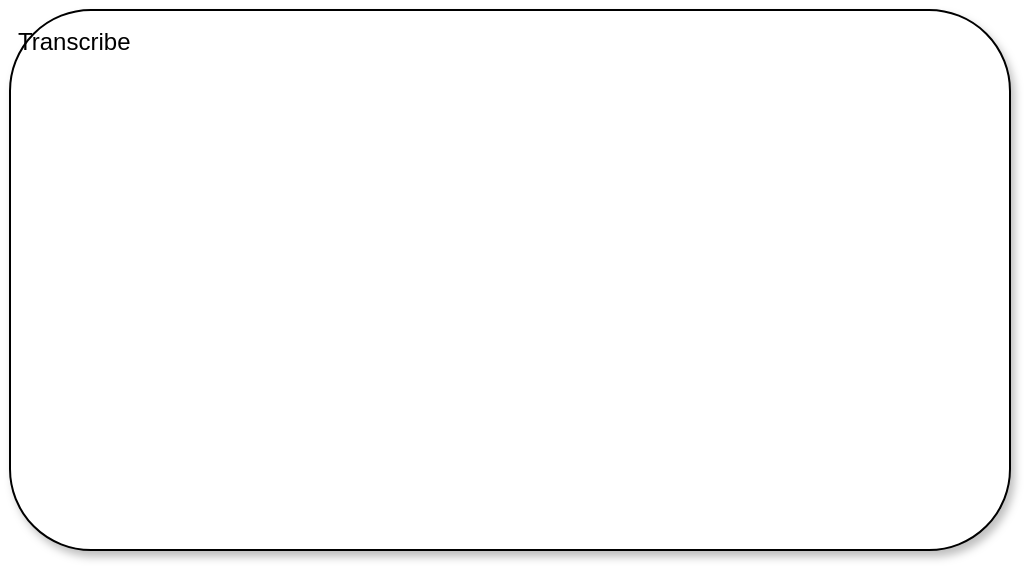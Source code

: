 <mxfile version="16.6.8"><diagram id="rgD_vVLhAO7RHr5sDM_N" name="Page-1"><mxGraphModel dx="981" dy="558" grid="1" gridSize="10" guides="1" tooltips="1" connect="1" arrows="1" fold="1" page="1" pageScale="1" pageWidth="850" pageHeight="1100" math="0" shadow="0"><root><mxCell id="0"/><mxCell id="1" parent="0"/><mxCell id="iPiulVMZDk8mnVfOqB6E-11" value="Transcribe" style="rounded=1;whiteSpace=wrap;html=1;shadow=1;glass=0;labelBackgroundColor=none;labelBorderColor=none;sketch=0;strokeWidth=1;gradientColor=none;labelPosition=center;verticalLabelPosition=middle;align=left;verticalAlign=top;spacing=4;spacingTop=0;spacingLeft=0;" vertex="1" parent="1"><mxGeometry x="60" y="260" width="500" height="270" as="geometry"/></mxCell></root></mxGraphModel></diagram></mxfile>